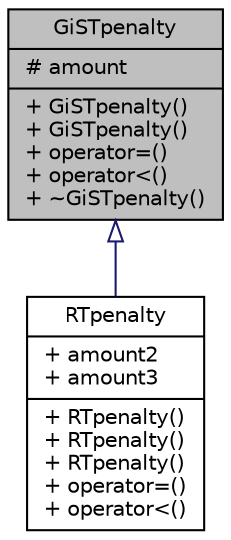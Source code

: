 digraph "GiSTpenalty"
{
 // INTERACTIVE_SVG=YES
 // LATEX_PDF_SIZE
  edge [fontname="Helvetica",fontsize="10",labelfontname="Helvetica",labelfontsize="10"];
  node [fontname="Helvetica",fontsize="10",shape=record];
  Node1 [label="{GiSTpenalty\n|# amount\l|+ GiSTpenalty()\l+ GiSTpenalty()\l+ operator=()\l+ operator\<()\l+ ~GiSTpenalty()\l}",height=0.2,width=0.4,color="black", fillcolor="grey75", style="filled", fontcolor="black",tooltip=" "];
  Node1 -> Node2 [dir="back",color="midnightblue",fontsize="10",style="solid",arrowtail="onormal",fontname="Helvetica"];
  Node2 [label="{RTpenalty\n|+ amount2\l+ amount3\l|+ RTpenalty()\l+ RTpenalty()\l+ RTpenalty()\l+ operator=()\l+ operator\<()\l}",height=0.2,width=0.4,color="black", fillcolor="white", style="filled",URL="$classRTpenalty.html",tooltip=" "];
}
